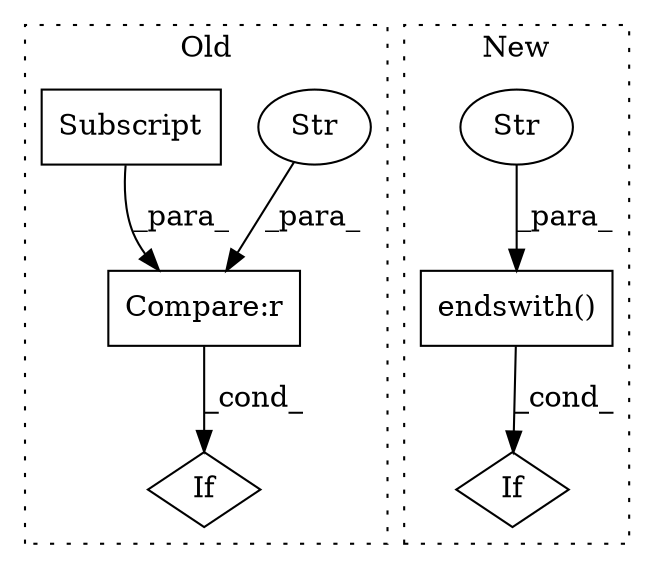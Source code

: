 digraph G {
subgraph cluster0 {
1 [label="If" a="96" s="8248" l="15" shape="diamond"];
5 [label="Compare:r" a="40" s="8248" l="15" shape="box"];
6 [label="Str" a="66" s="8258" l="5" shape="ellipse"];
7 [label="Subscript" a="63" s="8248,0" l="6,0" shape="box"];
label = "Old";
style="dotted";
}
subgraph cluster1 {
2 [label="endswith()" a="75" s="8247,8264" l="11,1" shape="box"];
3 [label="If" a="96" s="8247,8264" l="11,1" shape="diamond"];
4 [label="Str" a="66" s="8258" l="6" shape="ellipse"];
label = "New";
style="dotted";
}
2 -> 3 [label="_cond_"];
4 -> 2 [label="_para_"];
5 -> 1 [label="_cond_"];
6 -> 5 [label="_para_"];
7 -> 5 [label="_para_"];
}
